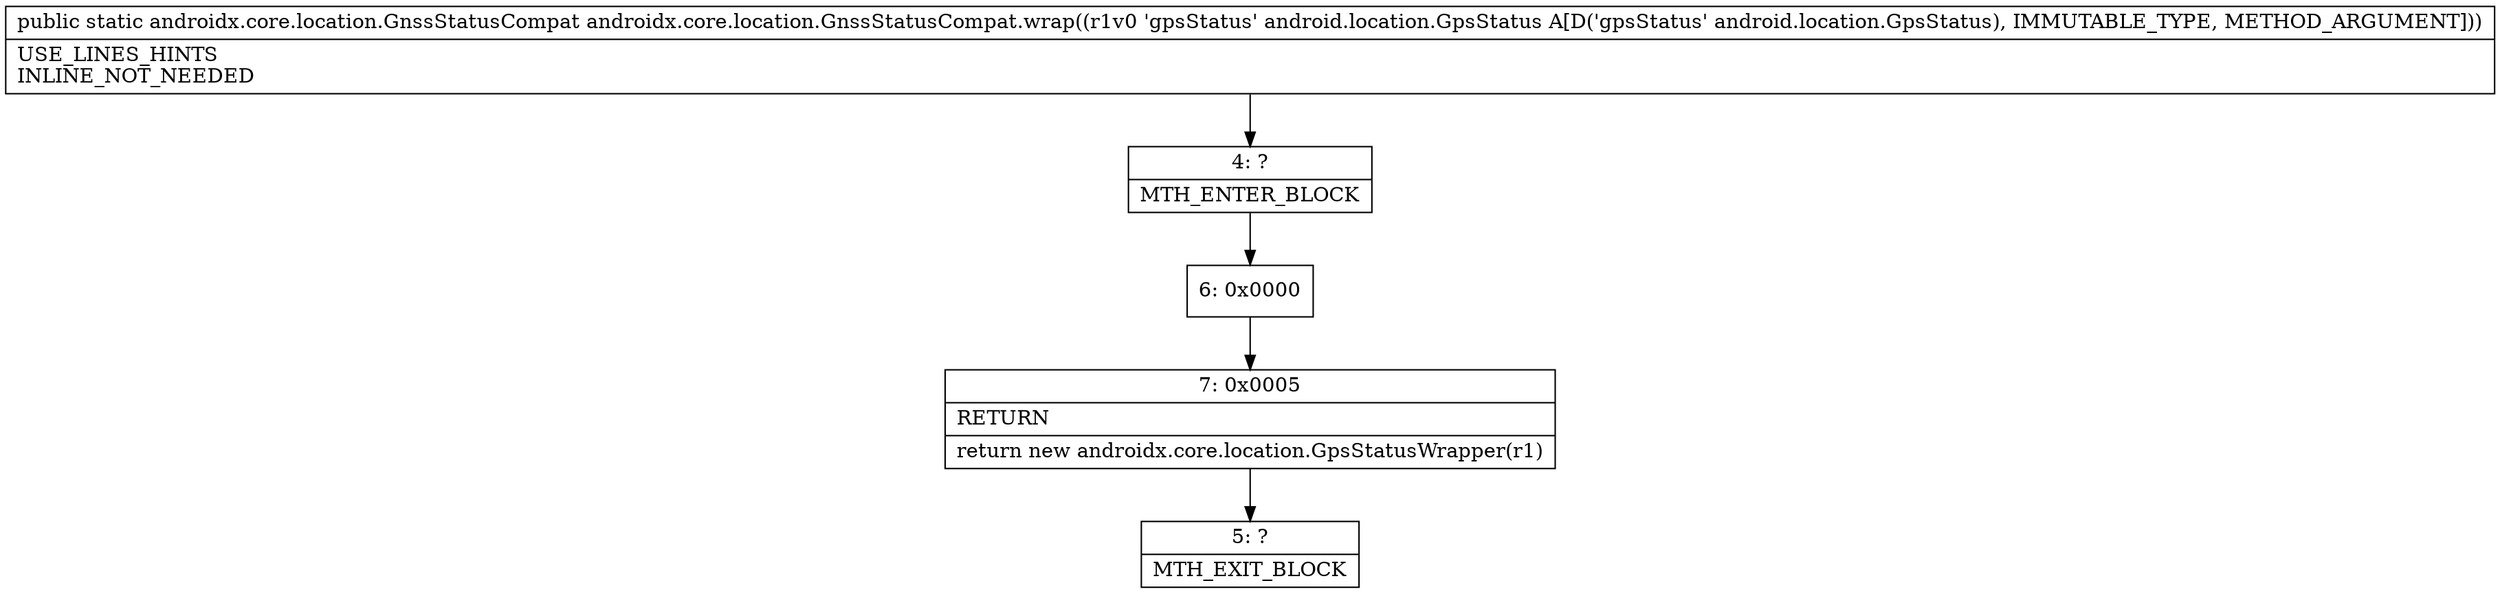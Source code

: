 digraph "CFG forandroidx.core.location.GnssStatusCompat.wrap(Landroid\/location\/GpsStatus;)Landroidx\/core\/location\/GnssStatusCompat;" {
Node_4 [shape=record,label="{4\:\ ?|MTH_ENTER_BLOCK\l}"];
Node_6 [shape=record,label="{6\:\ 0x0000}"];
Node_7 [shape=record,label="{7\:\ 0x0005|RETURN\l|return new androidx.core.location.GpsStatusWrapper(r1)\l}"];
Node_5 [shape=record,label="{5\:\ ?|MTH_EXIT_BLOCK\l}"];
MethodNode[shape=record,label="{public static androidx.core.location.GnssStatusCompat androidx.core.location.GnssStatusCompat.wrap((r1v0 'gpsStatus' android.location.GpsStatus A[D('gpsStatus' android.location.GpsStatus), IMMUTABLE_TYPE, METHOD_ARGUMENT]))  | USE_LINES_HINTS\lINLINE_NOT_NEEDED\l}"];
MethodNode -> Node_4;Node_4 -> Node_6;
Node_6 -> Node_7;
Node_7 -> Node_5;
}

